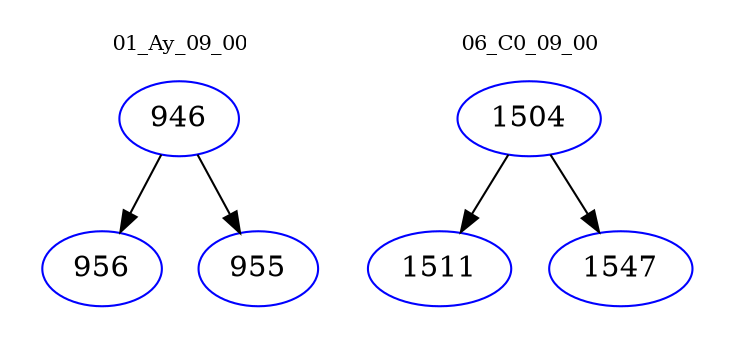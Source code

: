 digraph{
subgraph cluster_0 {
color = white
label = "01_Ay_09_00";
fontsize=10;
T0_946 [label="946", color="blue"]
T0_946 -> T0_956 [color="black"]
T0_956 [label="956", color="blue"]
T0_946 -> T0_955 [color="black"]
T0_955 [label="955", color="blue"]
}
subgraph cluster_1 {
color = white
label = "06_C0_09_00";
fontsize=10;
T1_1504 [label="1504", color="blue"]
T1_1504 -> T1_1511 [color="black"]
T1_1511 [label="1511", color="blue"]
T1_1504 -> T1_1547 [color="black"]
T1_1547 [label="1547", color="blue"]
}
}
